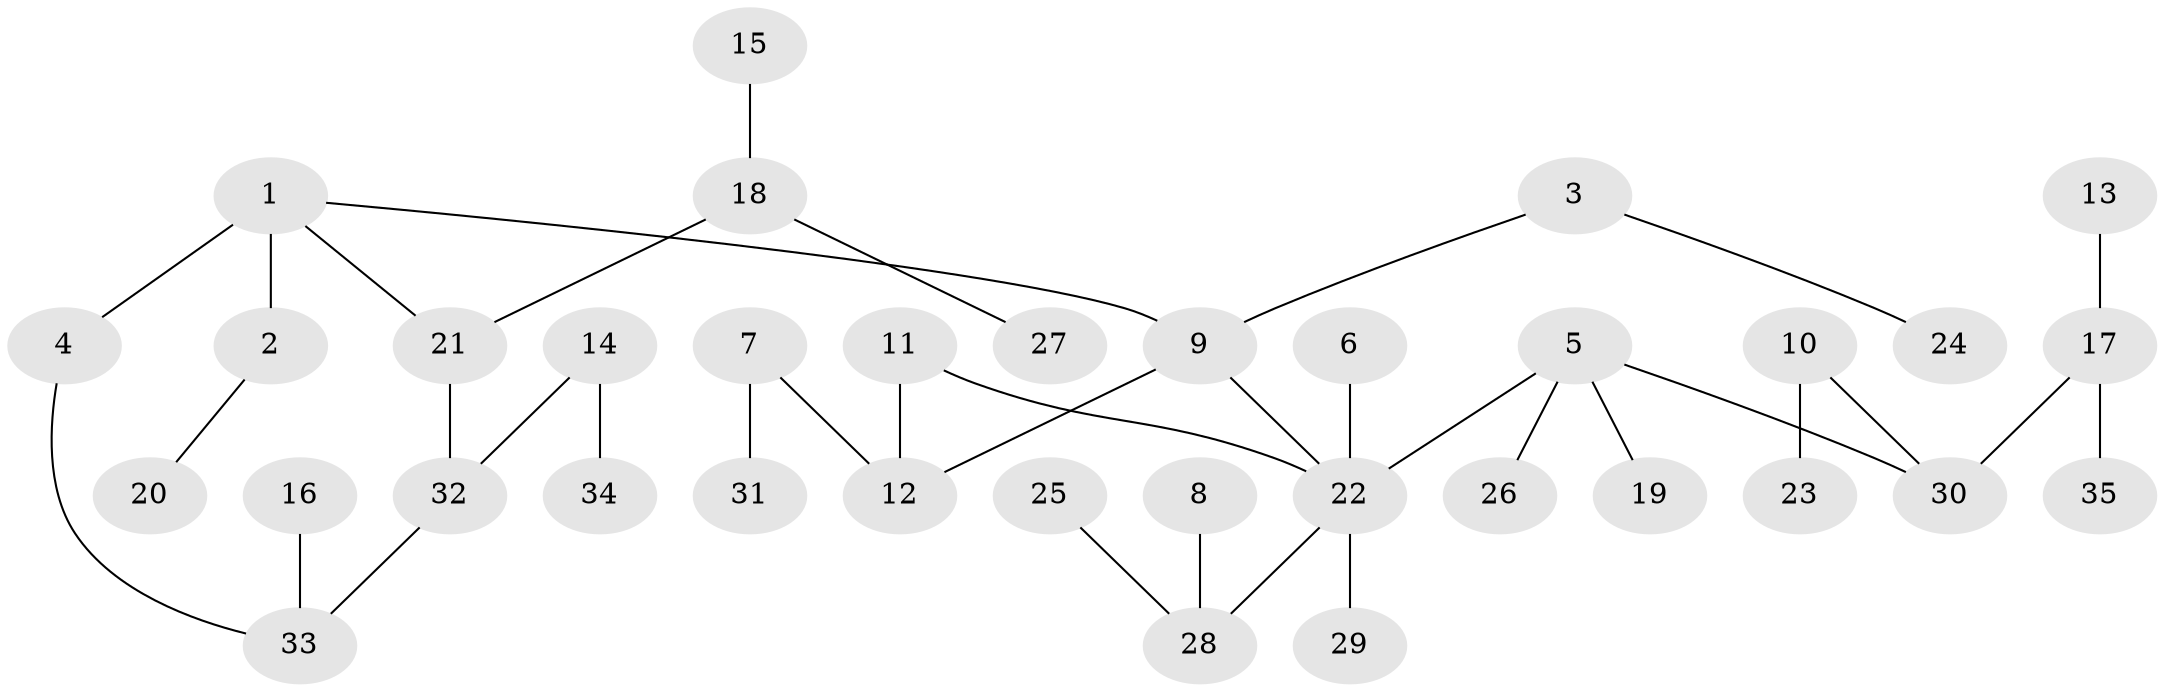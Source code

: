 // original degree distribution, {4: 0.11594202898550725, 5: 0.057971014492753624, 3: 0.057971014492753624, 1: 0.5217391304347826, 2: 0.2318840579710145, 8: 0.014492753623188406}
// Generated by graph-tools (version 1.1) at 2025/36/03/04/25 23:36:10]
// undirected, 35 vertices, 36 edges
graph export_dot {
  node [color=gray90,style=filled];
  1;
  2;
  3;
  4;
  5;
  6;
  7;
  8;
  9;
  10;
  11;
  12;
  13;
  14;
  15;
  16;
  17;
  18;
  19;
  20;
  21;
  22;
  23;
  24;
  25;
  26;
  27;
  28;
  29;
  30;
  31;
  32;
  33;
  34;
  35;
  1 -- 2 [weight=1.0];
  1 -- 4 [weight=1.0];
  1 -- 9 [weight=1.0];
  1 -- 21 [weight=1.0];
  2 -- 20 [weight=1.0];
  3 -- 9 [weight=1.0];
  3 -- 24 [weight=1.0];
  4 -- 33 [weight=1.0];
  5 -- 19 [weight=1.0];
  5 -- 22 [weight=1.0];
  5 -- 26 [weight=1.0];
  5 -- 30 [weight=1.0];
  6 -- 22 [weight=1.0];
  7 -- 12 [weight=1.0];
  7 -- 31 [weight=1.0];
  8 -- 28 [weight=1.0];
  9 -- 12 [weight=1.0];
  9 -- 22 [weight=1.0];
  10 -- 23 [weight=1.0];
  10 -- 30 [weight=1.0];
  11 -- 12 [weight=1.0];
  11 -- 22 [weight=1.0];
  13 -- 17 [weight=1.0];
  14 -- 32 [weight=1.0];
  14 -- 34 [weight=1.0];
  15 -- 18 [weight=1.0];
  16 -- 33 [weight=1.0];
  17 -- 30 [weight=1.0];
  17 -- 35 [weight=1.0];
  18 -- 21 [weight=1.0];
  18 -- 27 [weight=1.0];
  21 -- 32 [weight=1.0];
  22 -- 28 [weight=1.0];
  22 -- 29 [weight=1.0];
  25 -- 28 [weight=1.0];
  32 -- 33 [weight=1.0];
}
